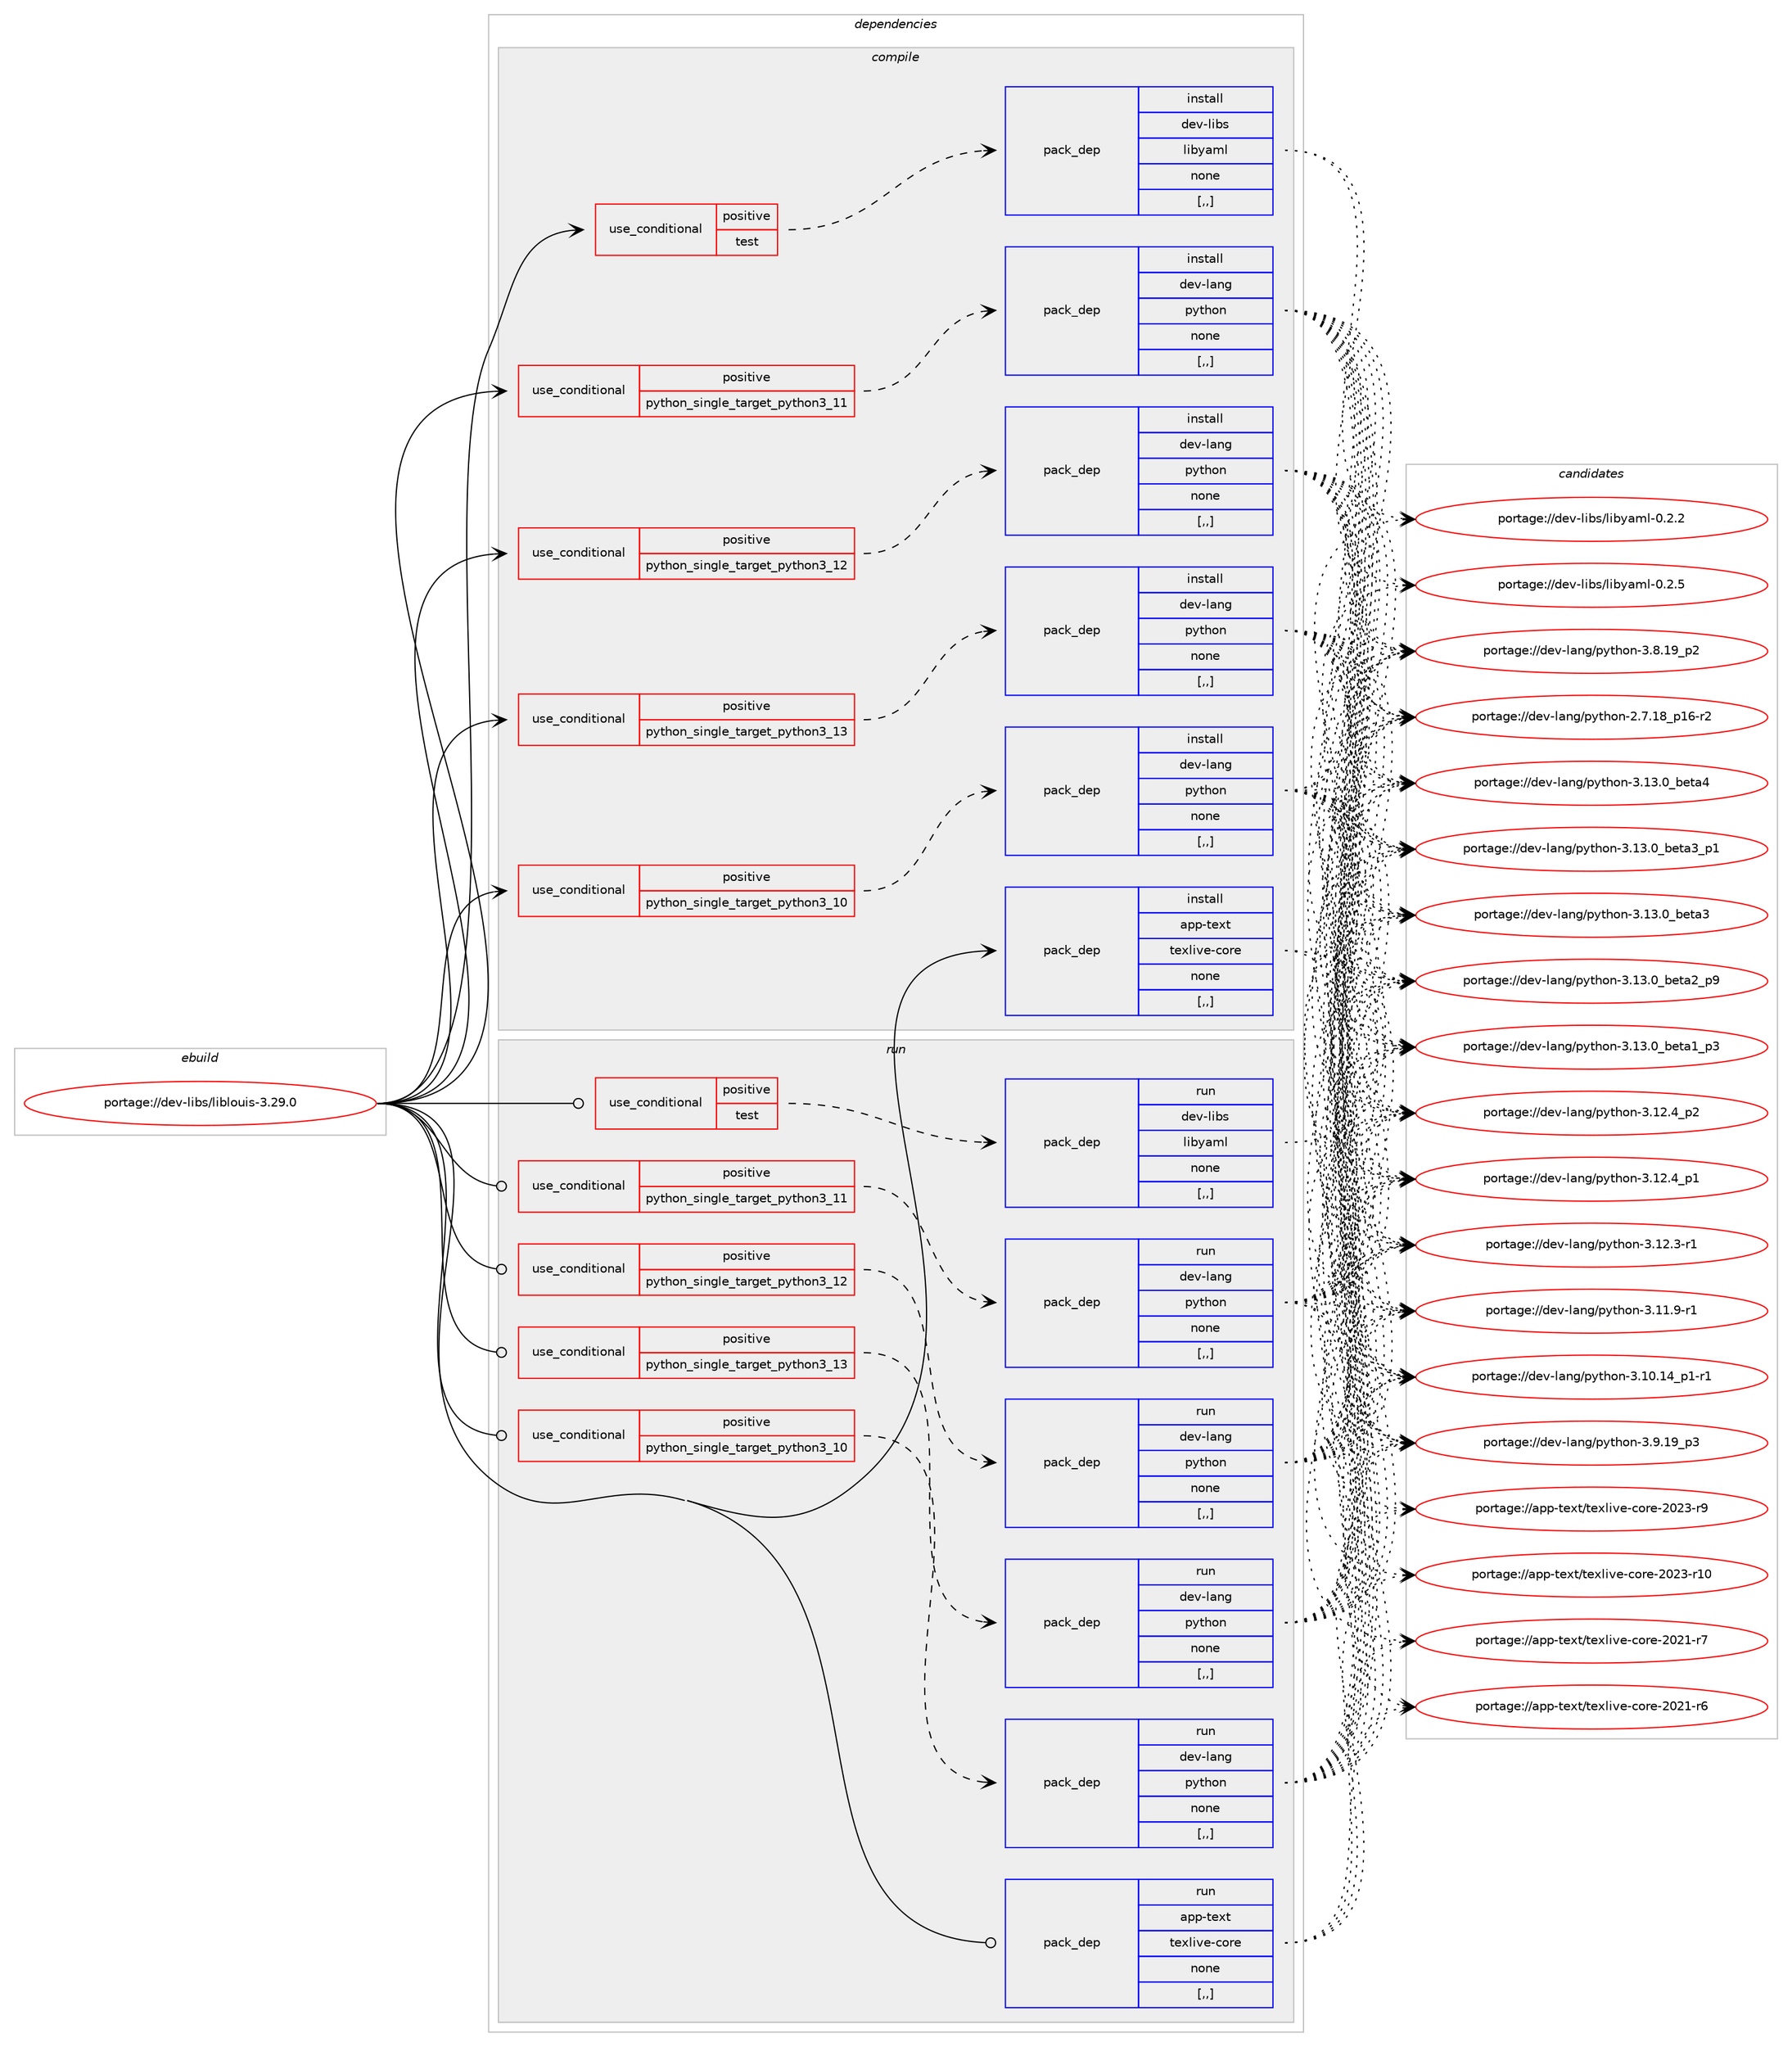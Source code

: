 digraph prolog {

# *************
# Graph options
# *************

newrank=true;
concentrate=true;
compound=true;
graph [rankdir=LR,fontname=Helvetica,fontsize=10,ranksep=1.5];#, ranksep=2.5, nodesep=0.2];
edge  [arrowhead=vee];
node  [fontname=Helvetica,fontsize=10];

# **********
# The ebuild
# **********

subgraph cluster_leftcol {
color=gray;
label=<<i>ebuild</i>>;
id [label="portage://dev-libs/liblouis-3.29.0", color=red, width=4, href="../dev-libs/liblouis-3.29.0.svg"];
}

# ****************
# The dependencies
# ****************

subgraph cluster_midcol {
color=gray;
label=<<i>dependencies</i>>;
subgraph cluster_compile {
fillcolor="#eeeeee";
style=filled;
label=<<i>compile</i>>;
subgraph cond26944 {
dependency110598 [label=<<TABLE BORDER="0" CELLBORDER="1" CELLSPACING="0" CELLPADDING="4"><TR><TD ROWSPAN="3" CELLPADDING="10">use_conditional</TD></TR><TR><TD>positive</TD></TR><TR><TD>python_single_target_python3_10</TD></TR></TABLE>>, shape=none, color=red];
subgraph pack82460 {
dependency110599 [label=<<TABLE BORDER="0" CELLBORDER="1" CELLSPACING="0" CELLPADDING="4" WIDTH="220"><TR><TD ROWSPAN="6" CELLPADDING="30">pack_dep</TD></TR><TR><TD WIDTH="110">install</TD></TR><TR><TD>dev-lang</TD></TR><TR><TD>python</TD></TR><TR><TD>none</TD></TR><TR><TD>[,,]</TD></TR></TABLE>>, shape=none, color=blue];
}
dependency110598:e -> dependency110599:w [weight=20,style="dashed",arrowhead="vee"];
}
id:e -> dependency110598:w [weight=20,style="solid",arrowhead="vee"];
subgraph cond26945 {
dependency110600 [label=<<TABLE BORDER="0" CELLBORDER="1" CELLSPACING="0" CELLPADDING="4"><TR><TD ROWSPAN="3" CELLPADDING="10">use_conditional</TD></TR><TR><TD>positive</TD></TR><TR><TD>python_single_target_python3_11</TD></TR></TABLE>>, shape=none, color=red];
subgraph pack82461 {
dependency110601 [label=<<TABLE BORDER="0" CELLBORDER="1" CELLSPACING="0" CELLPADDING="4" WIDTH="220"><TR><TD ROWSPAN="6" CELLPADDING="30">pack_dep</TD></TR><TR><TD WIDTH="110">install</TD></TR><TR><TD>dev-lang</TD></TR><TR><TD>python</TD></TR><TR><TD>none</TD></TR><TR><TD>[,,]</TD></TR></TABLE>>, shape=none, color=blue];
}
dependency110600:e -> dependency110601:w [weight=20,style="dashed",arrowhead="vee"];
}
id:e -> dependency110600:w [weight=20,style="solid",arrowhead="vee"];
subgraph cond26946 {
dependency110602 [label=<<TABLE BORDER="0" CELLBORDER="1" CELLSPACING="0" CELLPADDING="4"><TR><TD ROWSPAN="3" CELLPADDING="10">use_conditional</TD></TR><TR><TD>positive</TD></TR><TR><TD>python_single_target_python3_12</TD></TR></TABLE>>, shape=none, color=red];
subgraph pack82462 {
dependency110603 [label=<<TABLE BORDER="0" CELLBORDER="1" CELLSPACING="0" CELLPADDING="4" WIDTH="220"><TR><TD ROWSPAN="6" CELLPADDING="30">pack_dep</TD></TR><TR><TD WIDTH="110">install</TD></TR><TR><TD>dev-lang</TD></TR><TR><TD>python</TD></TR><TR><TD>none</TD></TR><TR><TD>[,,]</TD></TR></TABLE>>, shape=none, color=blue];
}
dependency110602:e -> dependency110603:w [weight=20,style="dashed",arrowhead="vee"];
}
id:e -> dependency110602:w [weight=20,style="solid",arrowhead="vee"];
subgraph cond26947 {
dependency110604 [label=<<TABLE BORDER="0" CELLBORDER="1" CELLSPACING="0" CELLPADDING="4"><TR><TD ROWSPAN="3" CELLPADDING="10">use_conditional</TD></TR><TR><TD>positive</TD></TR><TR><TD>python_single_target_python3_13</TD></TR></TABLE>>, shape=none, color=red];
subgraph pack82463 {
dependency110605 [label=<<TABLE BORDER="0" CELLBORDER="1" CELLSPACING="0" CELLPADDING="4" WIDTH="220"><TR><TD ROWSPAN="6" CELLPADDING="30">pack_dep</TD></TR><TR><TD WIDTH="110">install</TD></TR><TR><TD>dev-lang</TD></TR><TR><TD>python</TD></TR><TR><TD>none</TD></TR><TR><TD>[,,]</TD></TR></TABLE>>, shape=none, color=blue];
}
dependency110604:e -> dependency110605:w [weight=20,style="dashed",arrowhead="vee"];
}
id:e -> dependency110604:w [weight=20,style="solid",arrowhead="vee"];
subgraph cond26948 {
dependency110606 [label=<<TABLE BORDER="0" CELLBORDER="1" CELLSPACING="0" CELLPADDING="4"><TR><TD ROWSPAN="3" CELLPADDING="10">use_conditional</TD></TR><TR><TD>positive</TD></TR><TR><TD>test</TD></TR></TABLE>>, shape=none, color=red];
subgraph pack82464 {
dependency110607 [label=<<TABLE BORDER="0" CELLBORDER="1" CELLSPACING="0" CELLPADDING="4" WIDTH="220"><TR><TD ROWSPAN="6" CELLPADDING="30">pack_dep</TD></TR><TR><TD WIDTH="110">install</TD></TR><TR><TD>dev-libs</TD></TR><TR><TD>libyaml</TD></TR><TR><TD>none</TD></TR><TR><TD>[,,]</TD></TR></TABLE>>, shape=none, color=blue];
}
dependency110606:e -> dependency110607:w [weight=20,style="dashed",arrowhead="vee"];
}
id:e -> dependency110606:w [weight=20,style="solid",arrowhead="vee"];
subgraph pack82465 {
dependency110608 [label=<<TABLE BORDER="0" CELLBORDER="1" CELLSPACING="0" CELLPADDING="4" WIDTH="220"><TR><TD ROWSPAN="6" CELLPADDING="30">pack_dep</TD></TR><TR><TD WIDTH="110">install</TD></TR><TR><TD>app-text</TD></TR><TR><TD>texlive-core</TD></TR><TR><TD>none</TD></TR><TR><TD>[,,]</TD></TR></TABLE>>, shape=none, color=blue];
}
id:e -> dependency110608:w [weight=20,style="solid",arrowhead="vee"];
}
subgraph cluster_compileandrun {
fillcolor="#eeeeee";
style=filled;
label=<<i>compile and run</i>>;
}
subgraph cluster_run {
fillcolor="#eeeeee";
style=filled;
label=<<i>run</i>>;
subgraph cond26949 {
dependency110609 [label=<<TABLE BORDER="0" CELLBORDER="1" CELLSPACING="0" CELLPADDING="4"><TR><TD ROWSPAN="3" CELLPADDING="10">use_conditional</TD></TR><TR><TD>positive</TD></TR><TR><TD>python_single_target_python3_10</TD></TR></TABLE>>, shape=none, color=red];
subgraph pack82466 {
dependency110610 [label=<<TABLE BORDER="0" CELLBORDER="1" CELLSPACING="0" CELLPADDING="4" WIDTH="220"><TR><TD ROWSPAN="6" CELLPADDING="30">pack_dep</TD></TR><TR><TD WIDTH="110">run</TD></TR><TR><TD>dev-lang</TD></TR><TR><TD>python</TD></TR><TR><TD>none</TD></TR><TR><TD>[,,]</TD></TR></TABLE>>, shape=none, color=blue];
}
dependency110609:e -> dependency110610:w [weight=20,style="dashed",arrowhead="vee"];
}
id:e -> dependency110609:w [weight=20,style="solid",arrowhead="odot"];
subgraph cond26950 {
dependency110611 [label=<<TABLE BORDER="0" CELLBORDER="1" CELLSPACING="0" CELLPADDING="4"><TR><TD ROWSPAN="3" CELLPADDING="10">use_conditional</TD></TR><TR><TD>positive</TD></TR><TR><TD>python_single_target_python3_11</TD></TR></TABLE>>, shape=none, color=red];
subgraph pack82467 {
dependency110612 [label=<<TABLE BORDER="0" CELLBORDER="1" CELLSPACING="0" CELLPADDING="4" WIDTH="220"><TR><TD ROWSPAN="6" CELLPADDING="30">pack_dep</TD></TR><TR><TD WIDTH="110">run</TD></TR><TR><TD>dev-lang</TD></TR><TR><TD>python</TD></TR><TR><TD>none</TD></TR><TR><TD>[,,]</TD></TR></TABLE>>, shape=none, color=blue];
}
dependency110611:e -> dependency110612:w [weight=20,style="dashed",arrowhead="vee"];
}
id:e -> dependency110611:w [weight=20,style="solid",arrowhead="odot"];
subgraph cond26951 {
dependency110613 [label=<<TABLE BORDER="0" CELLBORDER="1" CELLSPACING="0" CELLPADDING="4"><TR><TD ROWSPAN="3" CELLPADDING="10">use_conditional</TD></TR><TR><TD>positive</TD></TR><TR><TD>python_single_target_python3_12</TD></TR></TABLE>>, shape=none, color=red];
subgraph pack82468 {
dependency110614 [label=<<TABLE BORDER="0" CELLBORDER="1" CELLSPACING="0" CELLPADDING="4" WIDTH="220"><TR><TD ROWSPAN="6" CELLPADDING="30">pack_dep</TD></TR><TR><TD WIDTH="110">run</TD></TR><TR><TD>dev-lang</TD></TR><TR><TD>python</TD></TR><TR><TD>none</TD></TR><TR><TD>[,,]</TD></TR></TABLE>>, shape=none, color=blue];
}
dependency110613:e -> dependency110614:w [weight=20,style="dashed",arrowhead="vee"];
}
id:e -> dependency110613:w [weight=20,style="solid",arrowhead="odot"];
subgraph cond26952 {
dependency110615 [label=<<TABLE BORDER="0" CELLBORDER="1" CELLSPACING="0" CELLPADDING="4"><TR><TD ROWSPAN="3" CELLPADDING="10">use_conditional</TD></TR><TR><TD>positive</TD></TR><TR><TD>python_single_target_python3_13</TD></TR></TABLE>>, shape=none, color=red];
subgraph pack82469 {
dependency110616 [label=<<TABLE BORDER="0" CELLBORDER="1" CELLSPACING="0" CELLPADDING="4" WIDTH="220"><TR><TD ROWSPAN="6" CELLPADDING="30">pack_dep</TD></TR><TR><TD WIDTH="110">run</TD></TR><TR><TD>dev-lang</TD></TR><TR><TD>python</TD></TR><TR><TD>none</TD></TR><TR><TD>[,,]</TD></TR></TABLE>>, shape=none, color=blue];
}
dependency110615:e -> dependency110616:w [weight=20,style="dashed",arrowhead="vee"];
}
id:e -> dependency110615:w [weight=20,style="solid",arrowhead="odot"];
subgraph cond26953 {
dependency110617 [label=<<TABLE BORDER="0" CELLBORDER="1" CELLSPACING="0" CELLPADDING="4"><TR><TD ROWSPAN="3" CELLPADDING="10">use_conditional</TD></TR><TR><TD>positive</TD></TR><TR><TD>test</TD></TR></TABLE>>, shape=none, color=red];
subgraph pack82470 {
dependency110618 [label=<<TABLE BORDER="0" CELLBORDER="1" CELLSPACING="0" CELLPADDING="4" WIDTH="220"><TR><TD ROWSPAN="6" CELLPADDING="30">pack_dep</TD></TR><TR><TD WIDTH="110">run</TD></TR><TR><TD>dev-libs</TD></TR><TR><TD>libyaml</TD></TR><TR><TD>none</TD></TR><TR><TD>[,,]</TD></TR></TABLE>>, shape=none, color=blue];
}
dependency110617:e -> dependency110618:w [weight=20,style="dashed",arrowhead="vee"];
}
id:e -> dependency110617:w [weight=20,style="solid",arrowhead="odot"];
subgraph pack82471 {
dependency110619 [label=<<TABLE BORDER="0" CELLBORDER="1" CELLSPACING="0" CELLPADDING="4" WIDTH="220"><TR><TD ROWSPAN="6" CELLPADDING="30">pack_dep</TD></TR><TR><TD WIDTH="110">run</TD></TR><TR><TD>app-text</TD></TR><TR><TD>texlive-core</TD></TR><TR><TD>none</TD></TR><TR><TD>[,,]</TD></TR></TABLE>>, shape=none, color=blue];
}
id:e -> dependency110619:w [weight=20,style="solid",arrowhead="odot"];
}
}

# **************
# The candidates
# **************

subgraph cluster_choices {
rank=same;
color=gray;
label=<<i>candidates</i>>;

subgraph choice82460 {
color=black;
nodesep=1;
choice1001011184510897110103471121211161041111104551464951464895981011169752 [label="portage://dev-lang/python-3.13.0_beta4", color=red, width=4,href="../dev-lang/python-3.13.0_beta4.svg"];
choice10010111845108971101034711212111610411111045514649514648959810111697519511249 [label="portage://dev-lang/python-3.13.0_beta3_p1", color=red, width=4,href="../dev-lang/python-3.13.0_beta3_p1.svg"];
choice1001011184510897110103471121211161041111104551464951464895981011169751 [label="portage://dev-lang/python-3.13.0_beta3", color=red, width=4,href="../dev-lang/python-3.13.0_beta3.svg"];
choice10010111845108971101034711212111610411111045514649514648959810111697509511257 [label="portage://dev-lang/python-3.13.0_beta2_p9", color=red, width=4,href="../dev-lang/python-3.13.0_beta2_p9.svg"];
choice10010111845108971101034711212111610411111045514649514648959810111697499511251 [label="portage://dev-lang/python-3.13.0_beta1_p3", color=red, width=4,href="../dev-lang/python-3.13.0_beta1_p3.svg"];
choice100101118451089711010347112121116104111110455146495046529511250 [label="portage://dev-lang/python-3.12.4_p2", color=red, width=4,href="../dev-lang/python-3.12.4_p2.svg"];
choice100101118451089711010347112121116104111110455146495046529511249 [label="portage://dev-lang/python-3.12.4_p1", color=red, width=4,href="../dev-lang/python-3.12.4_p1.svg"];
choice100101118451089711010347112121116104111110455146495046514511449 [label="portage://dev-lang/python-3.12.3-r1", color=red, width=4,href="../dev-lang/python-3.12.3-r1.svg"];
choice100101118451089711010347112121116104111110455146494946574511449 [label="portage://dev-lang/python-3.11.9-r1", color=red, width=4,href="../dev-lang/python-3.11.9-r1.svg"];
choice100101118451089711010347112121116104111110455146494846495295112494511449 [label="portage://dev-lang/python-3.10.14_p1-r1", color=red, width=4,href="../dev-lang/python-3.10.14_p1-r1.svg"];
choice100101118451089711010347112121116104111110455146574649579511251 [label="portage://dev-lang/python-3.9.19_p3", color=red, width=4,href="../dev-lang/python-3.9.19_p3.svg"];
choice100101118451089711010347112121116104111110455146564649579511250 [label="portage://dev-lang/python-3.8.19_p2", color=red, width=4,href="../dev-lang/python-3.8.19_p2.svg"];
choice100101118451089711010347112121116104111110455046554649569511249544511450 [label="portage://dev-lang/python-2.7.18_p16-r2", color=red, width=4,href="../dev-lang/python-2.7.18_p16-r2.svg"];
dependency110599:e -> choice1001011184510897110103471121211161041111104551464951464895981011169752:w [style=dotted,weight="100"];
dependency110599:e -> choice10010111845108971101034711212111610411111045514649514648959810111697519511249:w [style=dotted,weight="100"];
dependency110599:e -> choice1001011184510897110103471121211161041111104551464951464895981011169751:w [style=dotted,weight="100"];
dependency110599:e -> choice10010111845108971101034711212111610411111045514649514648959810111697509511257:w [style=dotted,weight="100"];
dependency110599:e -> choice10010111845108971101034711212111610411111045514649514648959810111697499511251:w [style=dotted,weight="100"];
dependency110599:e -> choice100101118451089711010347112121116104111110455146495046529511250:w [style=dotted,weight="100"];
dependency110599:e -> choice100101118451089711010347112121116104111110455146495046529511249:w [style=dotted,weight="100"];
dependency110599:e -> choice100101118451089711010347112121116104111110455146495046514511449:w [style=dotted,weight="100"];
dependency110599:e -> choice100101118451089711010347112121116104111110455146494946574511449:w [style=dotted,weight="100"];
dependency110599:e -> choice100101118451089711010347112121116104111110455146494846495295112494511449:w [style=dotted,weight="100"];
dependency110599:e -> choice100101118451089711010347112121116104111110455146574649579511251:w [style=dotted,weight="100"];
dependency110599:e -> choice100101118451089711010347112121116104111110455146564649579511250:w [style=dotted,weight="100"];
dependency110599:e -> choice100101118451089711010347112121116104111110455046554649569511249544511450:w [style=dotted,weight="100"];
}
subgraph choice82461 {
color=black;
nodesep=1;
choice1001011184510897110103471121211161041111104551464951464895981011169752 [label="portage://dev-lang/python-3.13.0_beta4", color=red, width=4,href="../dev-lang/python-3.13.0_beta4.svg"];
choice10010111845108971101034711212111610411111045514649514648959810111697519511249 [label="portage://dev-lang/python-3.13.0_beta3_p1", color=red, width=4,href="../dev-lang/python-3.13.0_beta3_p1.svg"];
choice1001011184510897110103471121211161041111104551464951464895981011169751 [label="portage://dev-lang/python-3.13.0_beta3", color=red, width=4,href="../dev-lang/python-3.13.0_beta3.svg"];
choice10010111845108971101034711212111610411111045514649514648959810111697509511257 [label="portage://dev-lang/python-3.13.0_beta2_p9", color=red, width=4,href="../dev-lang/python-3.13.0_beta2_p9.svg"];
choice10010111845108971101034711212111610411111045514649514648959810111697499511251 [label="portage://dev-lang/python-3.13.0_beta1_p3", color=red, width=4,href="../dev-lang/python-3.13.0_beta1_p3.svg"];
choice100101118451089711010347112121116104111110455146495046529511250 [label="portage://dev-lang/python-3.12.4_p2", color=red, width=4,href="../dev-lang/python-3.12.4_p2.svg"];
choice100101118451089711010347112121116104111110455146495046529511249 [label="portage://dev-lang/python-3.12.4_p1", color=red, width=4,href="../dev-lang/python-3.12.4_p1.svg"];
choice100101118451089711010347112121116104111110455146495046514511449 [label="portage://dev-lang/python-3.12.3-r1", color=red, width=4,href="../dev-lang/python-3.12.3-r1.svg"];
choice100101118451089711010347112121116104111110455146494946574511449 [label="portage://dev-lang/python-3.11.9-r1", color=red, width=4,href="../dev-lang/python-3.11.9-r1.svg"];
choice100101118451089711010347112121116104111110455146494846495295112494511449 [label="portage://dev-lang/python-3.10.14_p1-r1", color=red, width=4,href="../dev-lang/python-3.10.14_p1-r1.svg"];
choice100101118451089711010347112121116104111110455146574649579511251 [label="portage://dev-lang/python-3.9.19_p3", color=red, width=4,href="../dev-lang/python-3.9.19_p3.svg"];
choice100101118451089711010347112121116104111110455146564649579511250 [label="portage://dev-lang/python-3.8.19_p2", color=red, width=4,href="../dev-lang/python-3.8.19_p2.svg"];
choice100101118451089711010347112121116104111110455046554649569511249544511450 [label="portage://dev-lang/python-2.7.18_p16-r2", color=red, width=4,href="../dev-lang/python-2.7.18_p16-r2.svg"];
dependency110601:e -> choice1001011184510897110103471121211161041111104551464951464895981011169752:w [style=dotted,weight="100"];
dependency110601:e -> choice10010111845108971101034711212111610411111045514649514648959810111697519511249:w [style=dotted,weight="100"];
dependency110601:e -> choice1001011184510897110103471121211161041111104551464951464895981011169751:w [style=dotted,weight="100"];
dependency110601:e -> choice10010111845108971101034711212111610411111045514649514648959810111697509511257:w [style=dotted,weight="100"];
dependency110601:e -> choice10010111845108971101034711212111610411111045514649514648959810111697499511251:w [style=dotted,weight="100"];
dependency110601:e -> choice100101118451089711010347112121116104111110455146495046529511250:w [style=dotted,weight="100"];
dependency110601:e -> choice100101118451089711010347112121116104111110455146495046529511249:w [style=dotted,weight="100"];
dependency110601:e -> choice100101118451089711010347112121116104111110455146495046514511449:w [style=dotted,weight="100"];
dependency110601:e -> choice100101118451089711010347112121116104111110455146494946574511449:w [style=dotted,weight="100"];
dependency110601:e -> choice100101118451089711010347112121116104111110455146494846495295112494511449:w [style=dotted,weight="100"];
dependency110601:e -> choice100101118451089711010347112121116104111110455146574649579511251:w [style=dotted,weight="100"];
dependency110601:e -> choice100101118451089711010347112121116104111110455146564649579511250:w [style=dotted,weight="100"];
dependency110601:e -> choice100101118451089711010347112121116104111110455046554649569511249544511450:w [style=dotted,weight="100"];
}
subgraph choice82462 {
color=black;
nodesep=1;
choice1001011184510897110103471121211161041111104551464951464895981011169752 [label="portage://dev-lang/python-3.13.0_beta4", color=red, width=4,href="../dev-lang/python-3.13.0_beta4.svg"];
choice10010111845108971101034711212111610411111045514649514648959810111697519511249 [label="portage://dev-lang/python-3.13.0_beta3_p1", color=red, width=4,href="../dev-lang/python-3.13.0_beta3_p1.svg"];
choice1001011184510897110103471121211161041111104551464951464895981011169751 [label="portage://dev-lang/python-3.13.0_beta3", color=red, width=4,href="../dev-lang/python-3.13.0_beta3.svg"];
choice10010111845108971101034711212111610411111045514649514648959810111697509511257 [label="portage://dev-lang/python-3.13.0_beta2_p9", color=red, width=4,href="../dev-lang/python-3.13.0_beta2_p9.svg"];
choice10010111845108971101034711212111610411111045514649514648959810111697499511251 [label="portage://dev-lang/python-3.13.0_beta1_p3", color=red, width=4,href="../dev-lang/python-3.13.0_beta1_p3.svg"];
choice100101118451089711010347112121116104111110455146495046529511250 [label="portage://dev-lang/python-3.12.4_p2", color=red, width=4,href="../dev-lang/python-3.12.4_p2.svg"];
choice100101118451089711010347112121116104111110455146495046529511249 [label="portage://dev-lang/python-3.12.4_p1", color=red, width=4,href="../dev-lang/python-3.12.4_p1.svg"];
choice100101118451089711010347112121116104111110455146495046514511449 [label="portage://dev-lang/python-3.12.3-r1", color=red, width=4,href="../dev-lang/python-3.12.3-r1.svg"];
choice100101118451089711010347112121116104111110455146494946574511449 [label="portage://dev-lang/python-3.11.9-r1", color=red, width=4,href="../dev-lang/python-3.11.9-r1.svg"];
choice100101118451089711010347112121116104111110455146494846495295112494511449 [label="portage://dev-lang/python-3.10.14_p1-r1", color=red, width=4,href="../dev-lang/python-3.10.14_p1-r1.svg"];
choice100101118451089711010347112121116104111110455146574649579511251 [label="portage://dev-lang/python-3.9.19_p3", color=red, width=4,href="../dev-lang/python-3.9.19_p3.svg"];
choice100101118451089711010347112121116104111110455146564649579511250 [label="portage://dev-lang/python-3.8.19_p2", color=red, width=4,href="../dev-lang/python-3.8.19_p2.svg"];
choice100101118451089711010347112121116104111110455046554649569511249544511450 [label="portage://dev-lang/python-2.7.18_p16-r2", color=red, width=4,href="../dev-lang/python-2.7.18_p16-r2.svg"];
dependency110603:e -> choice1001011184510897110103471121211161041111104551464951464895981011169752:w [style=dotted,weight="100"];
dependency110603:e -> choice10010111845108971101034711212111610411111045514649514648959810111697519511249:w [style=dotted,weight="100"];
dependency110603:e -> choice1001011184510897110103471121211161041111104551464951464895981011169751:w [style=dotted,weight="100"];
dependency110603:e -> choice10010111845108971101034711212111610411111045514649514648959810111697509511257:w [style=dotted,weight="100"];
dependency110603:e -> choice10010111845108971101034711212111610411111045514649514648959810111697499511251:w [style=dotted,weight="100"];
dependency110603:e -> choice100101118451089711010347112121116104111110455146495046529511250:w [style=dotted,weight="100"];
dependency110603:e -> choice100101118451089711010347112121116104111110455146495046529511249:w [style=dotted,weight="100"];
dependency110603:e -> choice100101118451089711010347112121116104111110455146495046514511449:w [style=dotted,weight="100"];
dependency110603:e -> choice100101118451089711010347112121116104111110455146494946574511449:w [style=dotted,weight="100"];
dependency110603:e -> choice100101118451089711010347112121116104111110455146494846495295112494511449:w [style=dotted,weight="100"];
dependency110603:e -> choice100101118451089711010347112121116104111110455146574649579511251:w [style=dotted,weight="100"];
dependency110603:e -> choice100101118451089711010347112121116104111110455146564649579511250:w [style=dotted,weight="100"];
dependency110603:e -> choice100101118451089711010347112121116104111110455046554649569511249544511450:w [style=dotted,weight="100"];
}
subgraph choice82463 {
color=black;
nodesep=1;
choice1001011184510897110103471121211161041111104551464951464895981011169752 [label="portage://dev-lang/python-3.13.0_beta4", color=red, width=4,href="../dev-lang/python-3.13.0_beta4.svg"];
choice10010111845108971101034711212111610411111045514649514648959810111697519511249 [label="portage://dev-lang/python-3.13.0_beta3_p1", color=red, width=4,href="../dev-lang/python-3.13.0_beta3_p1.svg"];
choice1001011184510897110103471121211161041111104551464951464895981011169751 [label="portage://dev-lang/python-3.13.0_beta3", color=red, width=4,href="../dev-lang/python-3.13.0_beta3.svg"];
choice10010111845108971101034711212111610411111045514649514648959810111697509511257 [label="portage://dev-lang/python-3.13.0_beta2_p9", color=red, width=4,href="../dev-lang/python-3.13.0_beta2_p9.svg"];
choice10010111845108971101034711212111610411111045514649514648959810111697499511251 [label="portage://dev-lang/python-3.13.0_beta1_p3", color=red, width=4,href="../dev-lang/python-3.13.0_beta1_p3.svg"];
choice100101118451089711010347112121116104111110455146495046529511250 [label="portage://dev-lang/python-3.12.4_p2", color=red, width=4,href="../dev-lang/python-3.12.4_p2.svg"];
choice100101118451089711010347112121116104111110455146495046529511249 [label="portage://dev-lang/python-3.12.4_p1", color=red, width=4,href="../dev-lang/python-3.12.4_p1.svg"];
choice100101118451089711010347112121116104111110455146495046514511449 [label="portage://dev-lang/python-3.12.3-r1", color=red, width=4,href="../dev-lang/python-3.12.3-r1.svg"];
choice100101118451089711010347112121116104111110455146494946574511449 [label="portage://dev-lang/python-3.11.9-r1", color=red, width=4,href="../dev-lang/python-3.11.9-r1.svg"];
choice100101118451089711010347112121116104111110455146494846495295112494511449 [label="portage://dev-lang/python-3.10.14_p1-r1", color=red, width=4,href="../dev-lang/python-3.10.14_p1-r1.svg"];
choice100101118451089711010347112121116104111110455146574649579511251 [label="portage://dev-lang/python-3.9.19_p3", color=red, width=4,href="../dev-lang/python-3.9.19_p3.svg"];
choice100101118451089711010347112121116104111110455146564649579511250 [label="portage://dev-lang/python-3.8.19_p2", color=red, width=4,href="../dev-lang/python-3.8.19_p2.svg"];
choice100101118451089711010347112121116104111110455046554649569511249544511450 [label="portage://dev-lang/python-2.7.18_p16-r2", color=red, width=4,href="../dev-lang/python-2.7.18_p16-r2.svg"];
dependency110605:e -> choice1001011184510897110103471121211161041111104551464951464895981011169752:w [style=dotted,weight="100"];
dependency110605:e -> choice10010111845108971101034711212111610411111045514649514648959810111697519511249:w [style=dotted,weight="100"];
dependency110605:e -> choice1001011184510897110103471121211161041111104551464951464895981011169751:w [style=dotted,weight="100"];
dependency110605:e -> choice10010111845108971101034711212111610411111045514649514648959810111697509511257:w [style=dotted,weight="100"];
dependency110605:e -> choice10010111845108971101034711212111610411111045514649514648959810111697499511251:w [style=dotted,weight="100"];
dependency110605:e -> choice100101118451089711010347112121116104111110455146495046529511250:w [style=dotted,weight="100"];
dependency110605:e -> choice100101118451089711010347112121116104111110455146495046529511249:w [style=dotted,weight="100"];
dependency110605:e -> choice100101118451089711010347112121116104111110455146495046514511449:w [style=dotted,weight="100"];
dependency110605:e -> choice100101118451089711010347112121116104111110455146494946574511449:w [style=dotted,weight="100"];
dependency110605:e -> choice100101118451089711010347112121116104111110455146494846495295112494511449:w [style=dotted,weight="100"];
dependency110605:e -> choice100101118451089711010347112121116104111110455146574649579511251:w [style=dotted,weight="100"];
dependency110605:e -> choice100101118451089711010347112121116104111110455146564649579511250:w [style=dotted,weight="100"];
dependency110605:e -> choice100101118451089711010347112121116104111110455046554649569511249544511450:w [style=dotted,weight="100"];
}
subgraph choice82464 {
color=black;
nodesep=1;
choice1001011184510810598115471081059812197109108454846504653 [label="portage://dev-libs/libyaml-0.2.5", color=red, width=4,href="../dev-libs/libyaml-0.2.5.svg"];
choice1001011184510810598115471081059812197109108454846504650 [label="portage://dev-libs/libyaml-0.2.2", color=red, width=4,href="../dev-libs/libyaml-0.2.2.svg"];
dependency110607:e -> choice1001011184510810598115471081059812197109108454846504653:w [style=dotted,weight="100"];
dependency110607:e -> choice1001011184510810598115471081059812197109108454846504650:w [style=dotted,weight="100"];
}
subgraph choice82465 {
color=black;
nodesep=1;
choice971121124511610112011647116101120108105118101459911111410145504850514511457 [label="portage://app-text/texlive-core-2023-r9", color=red, width=4,href="../app-text/texlive-core-2023-r9.svg"];
choice97112112451161011201164711610112010810511810145991111141014550485051451144948 [label="portage://app-text/texlive-core-2023-r10", color=red, width=4,href="../app-text/texlive-core-2023-r10.svg"];
choice971121124511610112011647116101120108105118101459911111410145504850494511455 [label="portage://app-text/texlive-core-2021-r7", color=red, width=4,href="../app-text/texlive-core-2021-r7.svg"];
choice971121124511610112011647116101120108105118101459911111410145504850494511454 [label="portage://app-text/texlive-core-2021-r6", color=red, width=4,href="../app-text/texlive-core-2021-r6.svg"];
dependency110608:e -> choice971121124511610112011647116101120108105118101459911111410145504850514511457:w [style=dotted,weight="100"];
dependency110608:e -> choice97112112451161011201164711610112010810511810145991111141014550485051451144948:w [style=dotted,weight="100"];
dependency110608:e -> choice971121124511610112011647116101120108105118101459911111410145504850494511455:w [style=dotted,weight="100"];
dependency110608:e -> choice971121124511610112011647116101120108105118101459911111410145504850494511454:w [style=dotted,weight="100"];
}
subgraph choice82466 {
color=black;
nodesep=1;
choice1001011184510897110103471121211161041111104551464951464895981011169752 [label="portage://dev-lang/python-3.13.0_beta4", color=red, width=4,href="../dev-lang/python-3.13.0_beta4.svg"];
choice10010111845108971101034711212111610411111045514649514648959810111697519511249 [label="portage://dev-lang/python-3.13.0_beta3_p1", color=red, width=4,href="../dev-lang/python-3.13.0_beta3_p1.svg"];
choice1001011184510897110103471121211161041111104551464951464895981011169751 [label="portage://dev-lang/python-3.13.0_beta3", color=red, width=4,href="../dev-lang/python-3.13.0_beta3.svg"];
choice10010111845108971101034711212111610411111045514649514648959810111697509511257 [label="portage://dev-lang/python-3.13.0_beta2_p9", color=red, width=4,href="../dev-lang/python-3.13.0_beta2_p9.svg"];
choice10010111845108971101034711212111610411111045514649514648959810111697499511251 [label="portage://dev-lang/python-3.13.0_beta1_p3", color=red, width=4,href="../dev-lang/python-3.13.0_beta1_p3.svg"];
choice100101118451089711010347112121116104111110455146495046529511250 [label="portage://dev-lang/python-3.12.4_p2", color=red, width=4,href="../dev-lang/python-3.12.4_p2.svg"];
choice100101118451089711010347112121116104111110455146495046529511249 [label="portage://dev-lang/python-3.12.4_p1", color=red, width=4,href="../dev-lang/python-3.12.4_p1.svg"];
choice100101118451089711010347112121116104111110455146495046514511449 [label="portage://dev-lang/python-3.12.3-r1", color=red, width=4,href="../dev-lang/python-3.12.3-r1.svg"];
choice100101118451089711010347112121116104111110455146494946574511449 [label="portage://dev-lang/python-3.11.9-r1", color=red, width=4,href="../dev-lang/python-3.11.9-r1.svg"];
choice100101118451089711010347112121116104111110455146494846495295112494511449 [label="portage://dev-lang/python-3.10.14_p1-r1", color=red, width=4,href="../dev-lang/python-3.10.14_p1-r1.svg"];
choice100101118451089711010347112121116104111110455146574649579511251 [label="portage://dev-lang/python-3.9.19_p3", color=red, width=4,href="../dev-lang/python-3.9.19_p3.svg"];
choice100101118451089711010347112121116104111110455146564649579511250 [label="portage://dev-lang/python-3.8.19_p2", color=red, width=4,href="../dev-lang/python-3.8.19_p2.svg"];
choice100101118451089711010347112121116104111110455046554649569511249544511450 [label="portage://dev-lang/python-2.7.18_p16-r2", color=red, width=4,href="../dev-lang/python-2.7.18_p16-r2.svg"];
dependency110610:e -> choice1001011184510897110103471121211161041111104551464951464895981011169752:w [style=dotted,weight="100"];
dependency110610:e -> choice10010111845108971101034711212111610411111045514649514648959810111697519511249:w [style=dotted,weight="100"];
dependency110610:e -> choice1001011184510897110103471121211161041111104551464951464895981011169751:w [style=dotted,weight="100"];
dependency110610:e -> choice10010111845108971101034711212111610411111045514649514648959810111697509511257:w [style=dotted,weight="100"];
dependency110610:e -> choice10010111845108971101034711212111610411111045514649514648959810111697499511251:w [style=dotted,weight="100"];
dependency110610:e -> choice100101118451089711010347112121116104111110455146495046529511250:w [style=dotted,weight="100"];
dependency110610:e -> choice100101118451089711010347112121116104111110455146495046529511249:w [style=dotted,weight="100"];
dependency110610:e -> choice100101118451089711010347112121116104111110455146495046514511449:w [style=dotted,weight="100"];
dependency110610:e -> choice100101118451089711010347112121116104111110455146494946574511449:w [style=dotted,weight="100"];
dependency110610:e -> choice100101118451089711010347112121116104111110455146494846495295112494511449:w [style=dotted,weight="100"];
dependency110610:e -> choice100101118451089711010347112121116104111110455146574649579511251:w [style=dotted,weight="100"];
dependency110610:e -> choice100101118451089711010347112121116104111110455146564649579511250:w [style=dotted,weight="100"];
dependency110610:e -> choice100101118451089711010347112121116104111110455046554649569511249544511450:w [style=dotted,weight="100"];
}
subgraph choice82467 {
color=black;
nodesep=1;
choice1001011184510897110103471121211161041111104551464951464895981011169752 [label="portage://dev-lang/python-3.13.0_beta4", color=red, width=4,href="../dev-lang/python-3.13.0_beta4.svg"];
choice10010111845108971101034711212111610411111045514649514648959810111697519511249 [label="portage://dev-lang/python-3.13.0_beta3_p1", color=red, width=4,href="../dev-lang/python-3.13.0_beta3_p1.svg"];
choice1001011184510897110103471121211161041111104551464951464895981011169751 [label="portage://dev-lang/python-3.13.0_beta3", color=red, width=4,href="../dev-lang/python-3.13.0_beta3.svg"];
choice10010111845108971101034711212111610411111045514649514648959810111697509511257 [label="portage://dev-lang/python-3.13.0_beta2_p9", color=red, width=4,href="../dev-lang/python-3.13.0_beta2_p9.svg"];
choice10010111845108971101034711212111610411111045514649514648959810111697499511251 [label="portage://dev-lang/python-3.13.0_beta1_p3", color=red, width=4,href="../dev-lang/python-3.13.0_beta1_p3.svg"];
choice100101118451089711010347112121116104111110455146495046529511250 [label="portage://dev-lang/python-3.12.4_p2", color=red, width=4,href="../dev-lang/python-3.12.4_p2.svg"];
choice100101118451089711010347112121116104111110455146495046529511249 [label="portage://dev-lang/python-3.12.4_p1", color=red, width=4,href="../dev-lang/python-3.12.4_p1.svg"];
choice100101118451089711010347112121116104111110455146495046514511449 [label="portage://dev-lang/python-3.12.3-r1", color=red, width=4,href="../dev-lang/python-3.12.3-r1.svg"];
choice100101118451089711010347112121116104111110455146494946574511449 [label="portage://dev-lang/python-3.11.9-r1", color=red, width=4,href="../dev-lang/python-3.11.9-r1.svg"];
choice100101118451089711010347112121116104111110455146494846495295112494511449 [label="portage://dev-lang/python-3.10.14_p1-r1", color=red, width=4,href="../dev-lang/python-3.10.14_p1-r1.svg"];
choice100101118451089711010347112121116104111110455146574649579511251 [label="portage://dev-lang/python-3.9.19_p3", color=red, width=4,href="../dev-lang/python-3.9.19_p3.svg"];
choice100101118451089711010347112121116104111110455146564649579511250 [label="portage://dev-lang/python-3.8.19_p2", color=red, width=4,href="../dev-lang/python-3.8.19_p2.svg"];
choice100101118451089711010347112121116104111110455046554649569511249544511450 [label="portage://dev-lang/python-2.7.18_p16-r2", color=red, width=4,href="../dev-lang/python-2.7.18_p16-r2.svg"];
dependency110612:e -> choice1001011184510897110103471121211161041111104551464951464895981011169752:w [style=dotted,weight="100"];
dependency110612:e -> choice10010111845108971101034711212111610411111045514649514648959810111697519511249:w [style=dotted,weight="100"];
dependency110612:e -> choice1001011184510897110103471121211161041111104551464951464895981011169751:w [style=dotted,weight="100"];
dependency110612:e -> choice10010111845108971101034711212111610411111045514649514648959810111697509511257:w [style=dotted,weight="100"];
dependency110612:e -> choice10010111845108971101034711212111610411111045514649514648959810111697499511251:w [style=dotted,weight="100"];
dependency110612:e -> choice100101118451089711010347112121116104111110455146495046529511250:w [style=dotted,weight="100"];
dependency110612:e -> choice100101118451089711010347112121116104111110455146495046529511249:w [style=dotted,weight="100"];
dependency110612:e -> choice100101118451089711010347112121116104111110455146495046514511449:w [style=dotted,weight="100"];
dependency110612:e -> choice100101118451089711010347112121116104111110455146494946574511449:w [style=dotted,weight="100"];
dependency110612:e -> choice100101118451089711010347112121116104111110455146494846495295112494511449:w [style=dotted,weight="100"];
dependency110612:e -> choice100101118451089711010347112121116104111110455146574649579511251:w [style=dotted,weight="100"];
dependency110612:e -> choice100101118451089711010347112121116104111110455146564649579511250:w [style=dotted,weight="100"];
dependency110612:e -> choice100101118451089711010347112121116104111110455046554649569511249544511450:w [style=dotted,weight="100"];
}
subgraph choice82468 {
color=black;
nodesep=1;
choice1001011184510897110103471121211161041111104551464951464895981011169752 [label="portage://dev-lang/python-3.13.0_beta4", color=red, width=4,href="../dev-lang/python-3.13.0_beta4.svg"];
choice10010111845108971101034711212111610411111045514649514648959810111697519511249 [label="portage://dev-lang/python-3.13.0_beta3_p1", color=red, width=4,href="../dev-lang/python-3.13.0_beta3_p1.svg"];
choice1001011184510897110103471121211161041111104551464951464895981011169751 [label="portage://dev-lang/python-3.13.0_beta3", color=red, width=4,href="../dev-lang/python-3.13.0_beta3.svg"];
choice10010111845108971101034711212111610411111045514649514648959810111697509511257 [label="portage://dev-lang/python-3.13.0_beta2_p9", color=red, width=4,href="../dev-lang/python-3.13.0_beta2_p9.svg"];
choice10010111845108971101034711212111610411111045514649514648959810111697499511251 [label="portage://dev-lang/python-3.13.0_beta1_p3", color=red, width=4,href="../dev-lang/python-3.13.0_beta1_p3.svg"];
choice100101118451089711010347112121116104111110455146495046529511250 [label="portage://dev-lang/python-3.12.4_p2", color=red, width=4,href="../dev-lang/python-3.12.4_p2.svg"];
choice100101118451089711010347112121116104111110455146495046529511249 [label="portage://dev-lang/python-3.12.4_p1", color=red, width=4,href="../dev-lang/python-3.12.4_p1.svg"];
choice100101118451089711010347112121116104111110455146495046514511449 [label="portage://dev-lang/python-3.12.3-r1", color=red, width=4,href="../dev-lang/python-3.12.3-r1.svg"];
choice100101118451089711010347112121116104111110455146494946574511449 [label="portage://dev-lang/python-3.11.9-r1", color=red, width=4,href="../dev-lang/python-3.11.9-r1.svg"];
choice100101118451089711010347112121116104111110455146494846495295112494511449 [label="portage://dev-lang/python-3.10.14_p1-r1", color=red, width=4,href="../dev-lang/python-3.10.14_p1-r1.svg"];
choice100101118451089711010347112121116104111110455146574649579511251 [label="portage://dev-lang/python-3.9.19_p3", color=red, width=4,href="../dev-lang/python-3.9.19_p3.svg"];
choice100101118451089711010347112121116104111110455146564649579511250 [label="portage://dev-lang/python-3.8.19_p2", color=red, width=4,href="../dev-lang/python-3.8.19_p2.svg"];
choice100101118451089711010347112121116104111110455046554649569511249544511450 [label="portage://dev-lang/python-2.7.18_p16-r2", color=red, width=4,href="../dev-lang/python-2.7.18_p16-r2.svg"];
dependency110614:e -> choice1001011184510897110103471121211161041111104551464951464895981011169752:w [style=dotted,weight="100"];
dependency110614:e -> choice10010111845108971101034711212111610411111045514649514648959810111697519511249:w [style=dotted,weight="100"];
dependency110614:e -> choice1001011184510897110103471121211161041111104551464951464895981011169751:w [style=dotted,weight="100"];
dependency110614:e -> choice10010111845108971101034711212111610411111045514649514648959810111697509511257:w [style=dotted,weight="100"];
dependency110614:e -> choice10010111845108971101034711212111610411111045514649514648959810111697499511251:w [style=dotted,weight="100"];
dependency110614:e -> choice100101118451089711010347112121116104111110455146495046529511250:w [style=dotted,weight="100"];
dependency110614:e -> choice100101118451089711010347112121116104111110455146495046529511249:w [style=dotted,weight="100"];
dependency110614:e -> choice100101118451089711010347112121116104111110455146495046514511449:w [style=dotted,weight="100"];
dependency110614:e -> choice100101118451089711010347112121116104111110455146494946574511449:w [style=dotted,weight="100"];
dependency110614:e -> choice100101118451089711010347112121116104111110455146494846495295112494511449:w [style=dotted,weight="100"];
dependency110614:e -> choice100101118451089711010347112121116104111110455146574649579511251:w [style=dotted,weight="100"];
dependency110614:e -> choice100101118451089711010347112121116104111110455146564649579511250:w [style=dotted,weight="100"];
dependency110614:e -> choice100101118451089711010347112121116104111110455046554649569511249544511450:w [style=dotted,weight="100"];
}
subgraph choice82469 {
color=black;
nodesep=1;
choice1001011184510897110103471121211161041111104551464951464895981011169752 [label="portage://dev-lang/python-3.13.0_beta4", color=red, width=4,href="../dev-lang/python-3.13.0_beta4.svg"];
choice10010111845108971101034711212111610411111045514649514648959810111697519511249 [label="portage://dev-lang/python-3.13.0_beta3_p1", color=red, width=4,href="../dev-lang/python-3.13.0_beta3_p1.svg"];
choice1001011184510897110103471121211161041111104551464951464895981011169751 [label="portage://dev-lang/python-3.13.0_beta3", color=red, width=4,href="../dev-lang/python-3.13.0_beta3.svg"];
choice10010111845108971101034711212111610411111045514649514648959810111697509511257 [label="portage://dev-lang/python-3.13.0_beta2_p9", color=red, width=4,href="../dev-lang/python-3.13.0_beta2_p9.svg"];
choice10010111845108971101034711212111610411111045514649514648959810111697499511251 [label="portage://dev-lang/python-3.13.0_beta1_p3", color=red, width=4,href="../dev-lang/python-3.13.0_beta1_p3.svg"];
choice100101118451089711010347112121116104111110455146495046529511250 [label="portage://dev-lang/python-3.12.4_p2", color=red, width=4,href="../dev-lang/python-3.12.4_p2.svg"];
choice100101118451089711010347112121116104111110455146495046529511249 [label="portage://dev-lang/python-3.12.4_p1", color=red, width=4,href="../dev-lang/python-3.12.4_p1.svg"];
choice100101118451089711010347112121116104111110455146495046514511449 [label="portage://dev-lang/python-3.12.3-r1", color=red, width=4,href="../dev-lang/python-3.12.3-r1.svg"];
choice100101118451089711010347112121116104111110455146494946574511449 [label="portage://dev-lang/python-3.11.9-r1", color=red, width=4,href="../dev-lang/python-3.11.9-r1.svg"];
choice100101118451089711010347112121116104111110455146494846495295112494511449 [label="portage://dev-lang/python-3.10.14_p1-r1", color=red, width=4,href="../dev-lang/python-3.10.14_p1-r1.svg"];
choice100101118451089711010347112121116104111110455146574649579511251 [label="portage://dev-lang/python-3.9.19_p3", color=red, width=4,href="../dev-lang/python-3.9.19_p3.svg"];
choice100101118451089711010347112121116104111110455146564649579511250 [label="portage://dev-lang/python-3.8.19_p2", color=red, width=4,href="../dev-lang/python-3.8.19_p2.svg"];
choice100101118451089711010347112121116104111110455046554649569511249544511450 [label="portage://dev-lang/python-2.7.18_p16-r2", color=red, width=4,href="../dev-lang/python-2.7.18_p16-r2.svg"];
dependency110616:e -> choice1001011184510897110103471121211161041111104551464951464895981011169752:w [style=dotted,weight="100"];
dependency110616:e -> choice10010111845108971101034711212111610411111045514649514648959810111697519511249:w [style=dotted,weight="100"];
dependency110616:e -> choice1001011184510897110103471121211161041111104551464951464895981011169751:w [style=dotted,weight="100"];
dependency110616:e -> choice10010111845108971101034711212111610411111045514649514648959810111697509511257:w [style=dotted,weight="100"];
dependency110616:e -> choice10010111845108971101034711212111610411111045514649514648959810111697499511251:w [style=dotted,weight="100"];
dependency110616:e -> choice100101118451089711010347112121116104111110455146495046529511250:w [style=dotted,weight="100"];
dependency110616:e -> choice100101118451089711010347112121116104111110455146495046529511249:w [style=dotted,weight="100"];
dependency110616:e -> choice100101118451089711010347112121116104111110455146495046514511449:w [style=dotted,weight="100"];
dependency110616:e -> choice100101118451089711010347112121116104111110455146494946574511449:w [style=dotted,weight="100"];
dependency110616:e -> choice100101118451089711010347112121116104111110455146494846495295112494511449:w [style=dotted,weight="100"];
dependency110616:e -> choice100101118451089711010347112121116104111110455146574649579511251:w [style=dotted,weight="100"];
dependency110616:e -> choice100101118451089711010347112121116104111110455146564649579511250:w [style=dotted,weight="100"];
dependency110616:e -> choice100101118451089711010347112121116104111110455046554649569511249544511450:w [style=dotted,weight="100"];
}
subgraph choice82470 {
color=black;
nodesep=1;
choice1001011184510810598115471081059812197109108454846504653 [label="portage://dev-libs/libyaml-0.2.5", color=red, width=4,href="../dev-libs/libyaml-0.2.5.svg"];
choice1001011184510810598115471081059812197109108454846504650 [label="portage://dev-libs/libyaml-0.2.2", color=red, width=4,href="../dev-libs/libyaml-0.2.2.svg"];
dependency110618:e -> choice1001011184510810598115471081059812197109108454846504653:w [style=dotted,weight="100"];
dependency110618:e -> choice1001011184510810598115471081059812197109108454846504650:w [style=dotted,weight="100"];
}
subgraph choice82471 {
color=black;
nodesep=1;
choice971121124511610112011647116101120108105118101459911111410145504850514511457 [label="portage://app-text/texlive-core-2023-r9", color=red, width=4,href="../app-text/texlive-core-2023-r9.svg"];
choice97112112451161011201164711610112010810511810145991111141014550485051451144948 [label="portage://app-text/texlive-core-2023-r10", color=red, width=4,href="../app-text/texlive-core-2023-r10.svg"];
choice971121124511610112011647116101120108105118101459911111410145504850494511455 [label="portage://app-text/texlive-core-2021-r7", color=red, width=4,href="../app-text/texlive-core-2021-r7.svg"];
choice971121124511610112011647116101120108105118101459911111410145504850494511454 [label="portage://app-text/texlive-core-2021-r6", color=red, width=4,href="../app-text/texlive-core-2021-r6.svg"];
dependency110619:e -> choice971121124511610112011647116101120108105118101459911111410145504850514511457:w [style=dotted,weight="100"];
dependency110619:e -> choice97112112451161011201164711610112010810511810145991111141014550485051451144948:w [style=dotted,weight="100"];
dependency110619:e -> choice971121124511610112011647116101120108105118101459911111410145504850494511455:w [style=dotted,weight="100"];
dependency110619:e -> choice971121124511610112011647116101120108105118101459911111410145504850494511454:w [style=dotted,weight="100"];
}
}

}
